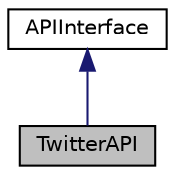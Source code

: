 digraph "TwitterAPI"
{
 // LATEX_PDF_SIZE
  edge [fontname="Helvetica",fontsize="10",labelfontname="Helvetica",labelfontsize="10"];
  node [fontname="Helvetica",fontsize="10",shape=record];
  Node1 [label="TwitterAPI",height=0.2,width=0.4,color="black", fillcolor="grey75", style="filled", fontcolor="black",tooltip="Class used to interface with Twitter API Class performs Twitter API authentication using a refresh to..."];
  Node2 -> Node1 [dir="back",color="midnightblue",fontsize="10",style="solid",fontname="Helvetica"];
  Node2 [label="APIInterface",height=0.2,width=0.4,color="black", fillcolor="white", style="filled",URL="$classAPIInterface.html",tooltip="Interface to define general API object Different types of API objects implement interface (evident by..."];
}
